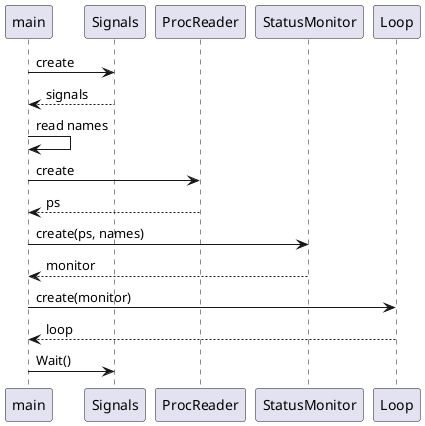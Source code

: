 @startuml
main -> Signals : create
main <-- Signals: signals
main -> main : read names
main -> ProcReader : create
main <-- ProcReader : ps
main -> StatusMonitor : create(ps, names)
main <-- StatusMonitor : monitor
main -> Loop : create(monitor)
main <-- Loop : loop
main -> Signals : Wait()
@enduml